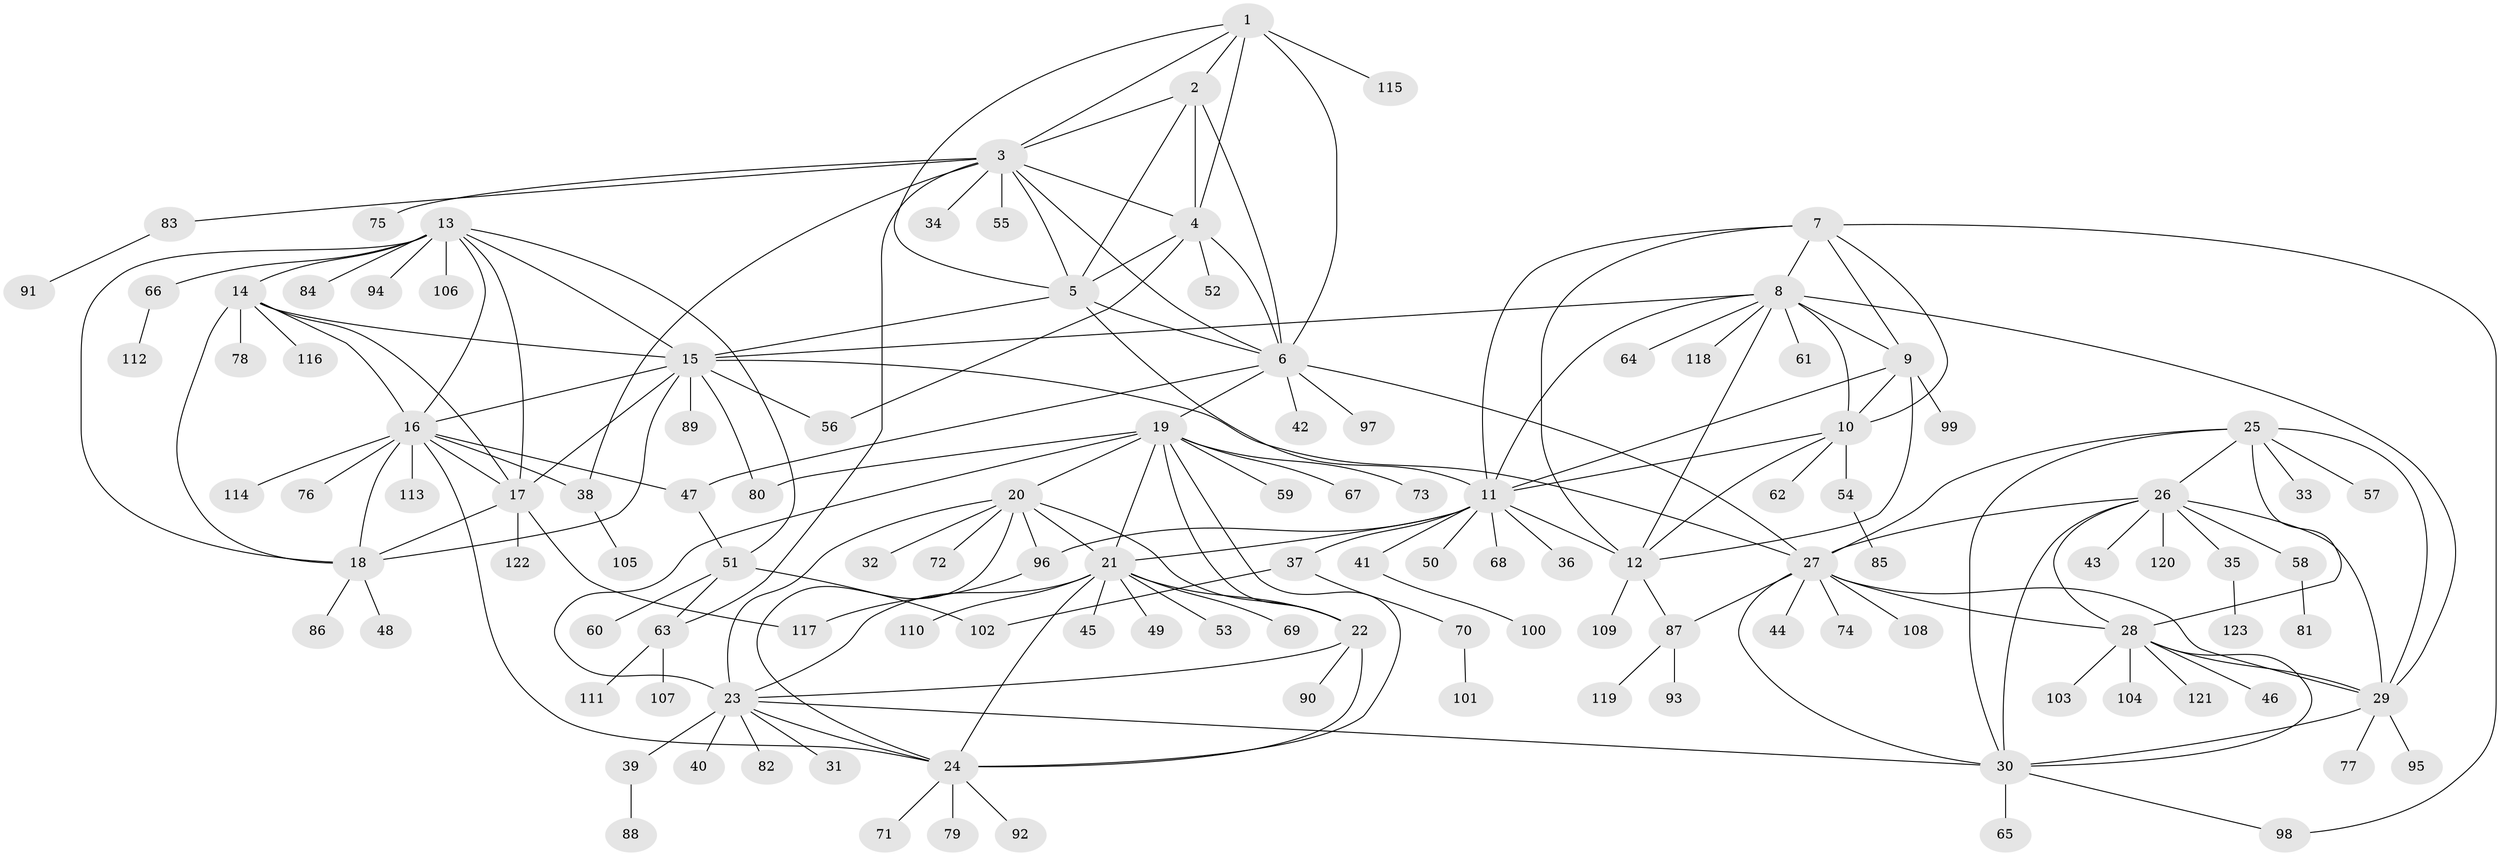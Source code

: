 // coarse degree distribution, {2: 0.027777777777777776, 6: 0.1111111111111111, 5: 0.05555555555555555, 1: 0.7222222222222222, 11: 0.027777777777777776, 8: 0.027777777777777776, 7: 0.027777777777777776}
// Generated by graph-tools (version 1.1) at 2025/58/03/04/25 21:58:58]
// undirected, 123 vertices, 189 edges
graph export_dot {
graph [start="1"]
  node [color=gray90,style=filled];
  1;
  2;
  3;
  4;
  5;
  6;
  7;
  8;
  9;
  10;
  11;
  12;
  13;
  14;
  15;
  16;
  17;
  18;
  19;
  20;
  21;
  22;
  23;
  24;
  25;
  26;
  27;
  28;
  29;
  30;
  31;
  32;
  33;
  34;
  35;
  36;
  37;
  38;
  39;
  40;
  41;
  42;
  43;
  44;
  45;
  46;
  47;
  48;
  49;
  50;
  51;
  52;
  53;
  54;
  55;
  56;
  57;
  58;
  59;
  60;
  61;
  62;
  63;
  64;
  65;
  66;
  67;
  68;
  69;
  70;
  71;
  72;
  73;
  74;
  75;
  76;
  77;
  78;
  79;
  80;
  81;
  82;
  83;
  84;
  85;
  86;
  87;
  88;
  89;
  90;
  91;
  92;
  93;
  94;
  95;
  96;
  97;
  98;
  99;
  100;
  101;
  102;
  103;
  104;
  105;
  106;
  107;
  108;
  109;
  110;
  111;
  112;
  113;
  114;
  115;
  116;
  117;
  118;
  119;
  120;
  121;
  122;
  123;
  1 -- 2;
  1 -- 3;
  1 -- 4;
  1 -- 5;
  1 -- 6;
  1 -- 115;
  2 -- 3;
  2 -- 4;
  2 -- 5;
  2 -- 6;
  3 -- 4;
  3 -- 5;
  3 -- 6;
  3 -- 34;
  3 -- 38;
  3 -- 55;
  3 -- 63;
  3 -- 75;
  3 -- 83;
  4 -- 5;
  4 -- 6;
  4 -- 52;
  4 -- 56;
  5 -- 6;
  5 -- 11;
  5 -- 15;
  6 -- 19;
  6 -- 27;
  6 -- 42;
  6 -- 47;
  6 -- 97;
  7 -- 8;
  7 -- 9;
  7 -- 10;
  7 -- 11;
  7 -- 12;
  7 -- 98;
  8 -- 9;
  8 -- 10;
  8 -- 11;
  8 -- 12;
  8 -- 15;
  8 -- 29;
  8 -- 61;
  8 -- 64;
  8 -- 118;
  9 -- 10;
  9 -- 11;
  9 -- 12;
  9 -- 99;
  10 -- 11;
  10 -- 12;
  10 -- 54;
  10 -- 62;
  11 -- 12;
  11 -- 21;
  11 -- 36;
  11 -- 37;
  11 -- 41;
  11 -- 50;
  11 -- 68;
  11 -- 96;
  12 -- 87;
  12 -- 109;
  13 -- 14;
  13 -- 15;
  13 -- 16;
  13 -- 17;
  13 -- 18;
  13 -- 51;
  13 -- 66;
  13 -- 84;
  13 -- 94;
  13 -- 106;
  14 -- 15;
  14 -- 16;
  14 -- 17;
  14 -- 18;
  14 -- 78;
  14 -- 116;
  15 -- 16;
  15 -- 17;
  15 -- 18;
  15 -- 27;
  15 -- 56;
  15 -- 80;
  15 -- 89;
  16 -- 17;
  16 -- 18;
  16 -- 24;
  16 -- 38;
  16 -- 47;
  16 -- 76;
  16 -- 113;
  16 -- 114;
  17 -- 18;
  17 -- 117;
  17 -- 122;
  18 -- 48;
  18 -- 86;
  19 -- 20;
  19 -- 21;
  19 -- 22;
  19 -- 23;
  19 -- 24;
  19 -- 59;
  19 -- 67;
  19 -- 73;
  19 -- 80;
  20 -- 21;
  20 -- 22;
  20 -- 23;
  20 -- 24;
  20 -- 32;
  20 -- 72;
  20 -- 96;
  21 -- 22;
  21 -- 23;
  21 -- 24;
  21 -- 45;
  21 -- 49;
  21 -- 53;
  21 -- 69;
  21 -- 110;
  22 -- 23;
  22 -- 24;
  22 -- 90;
  23 -- 24;
  23 -- 30;
  23 -- 31;
  23 -- 39;
  23 -- 40;
  23 -- 82;
  24 -- 71;
  24 -- 79;
  24 -- 92;
  25 -- 26;
  25 -- 27;
  25 -- 28;
  25 -- 29;
  25 -- 30;
  25 -- 33;
  25 -- 57;
  26 -- 27;
  26 -- 28;
  26 -- 29;
  26 -- 30;
  26 -- 35;
  26 -- 43;
  26 -- 58;
  26 -- 120;
  27 -- 28;
  27 -- 29;
  27 -- 30;
  27 -- 44;
  27 -- 74;
  27 -- 87;
  27 -- 108;
  28 -- 29;
  28 -- 30;
  28 -- 46;
  28 -- 103;
  28 -- 104;
  28 -- 121;
  29 -- 30;
  29 -- 77;
  29 -- 95;
  30 -- 65;
  30 -- 98;
  35 -- 123;
  37 -- 70;
  37 -- 102;
  38 -- 105;
  39 -- 88;
  41 -- 100;
  47 -- 51;
  51 -- 60;
  51 -- 63;
  51 -- 102;
  54 -- 85;
  58 -- 81;
  63 -- 107;
  63 -- 111;
  66 -- 112;
  70 -- 101;
  83 -- 91;
  87 -- 93;
  87 -- 119;
  96 -- 117;
}
